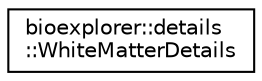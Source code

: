 digraph "Graphical Class Hierarchy"
{
 // LATEX_PDF_SIZE
  edge [fontname="Helvetica",fontsize="10",labelfontname="Helvetica",labelfontsize="10"];
  node [fontname="Helvetica",fontsize="10",shape=record];
  rankdir="LR";
  Node0 [label="bioexplorer::details\l::WhiteMatterDetails",height=0.2,width=0.4,color="black", fillcolor="white", style="filled",URL="$da/d1a/structbioexplorer_1_1details_1_1WhiteMatterDetails.html",tooltip=" "];
}
